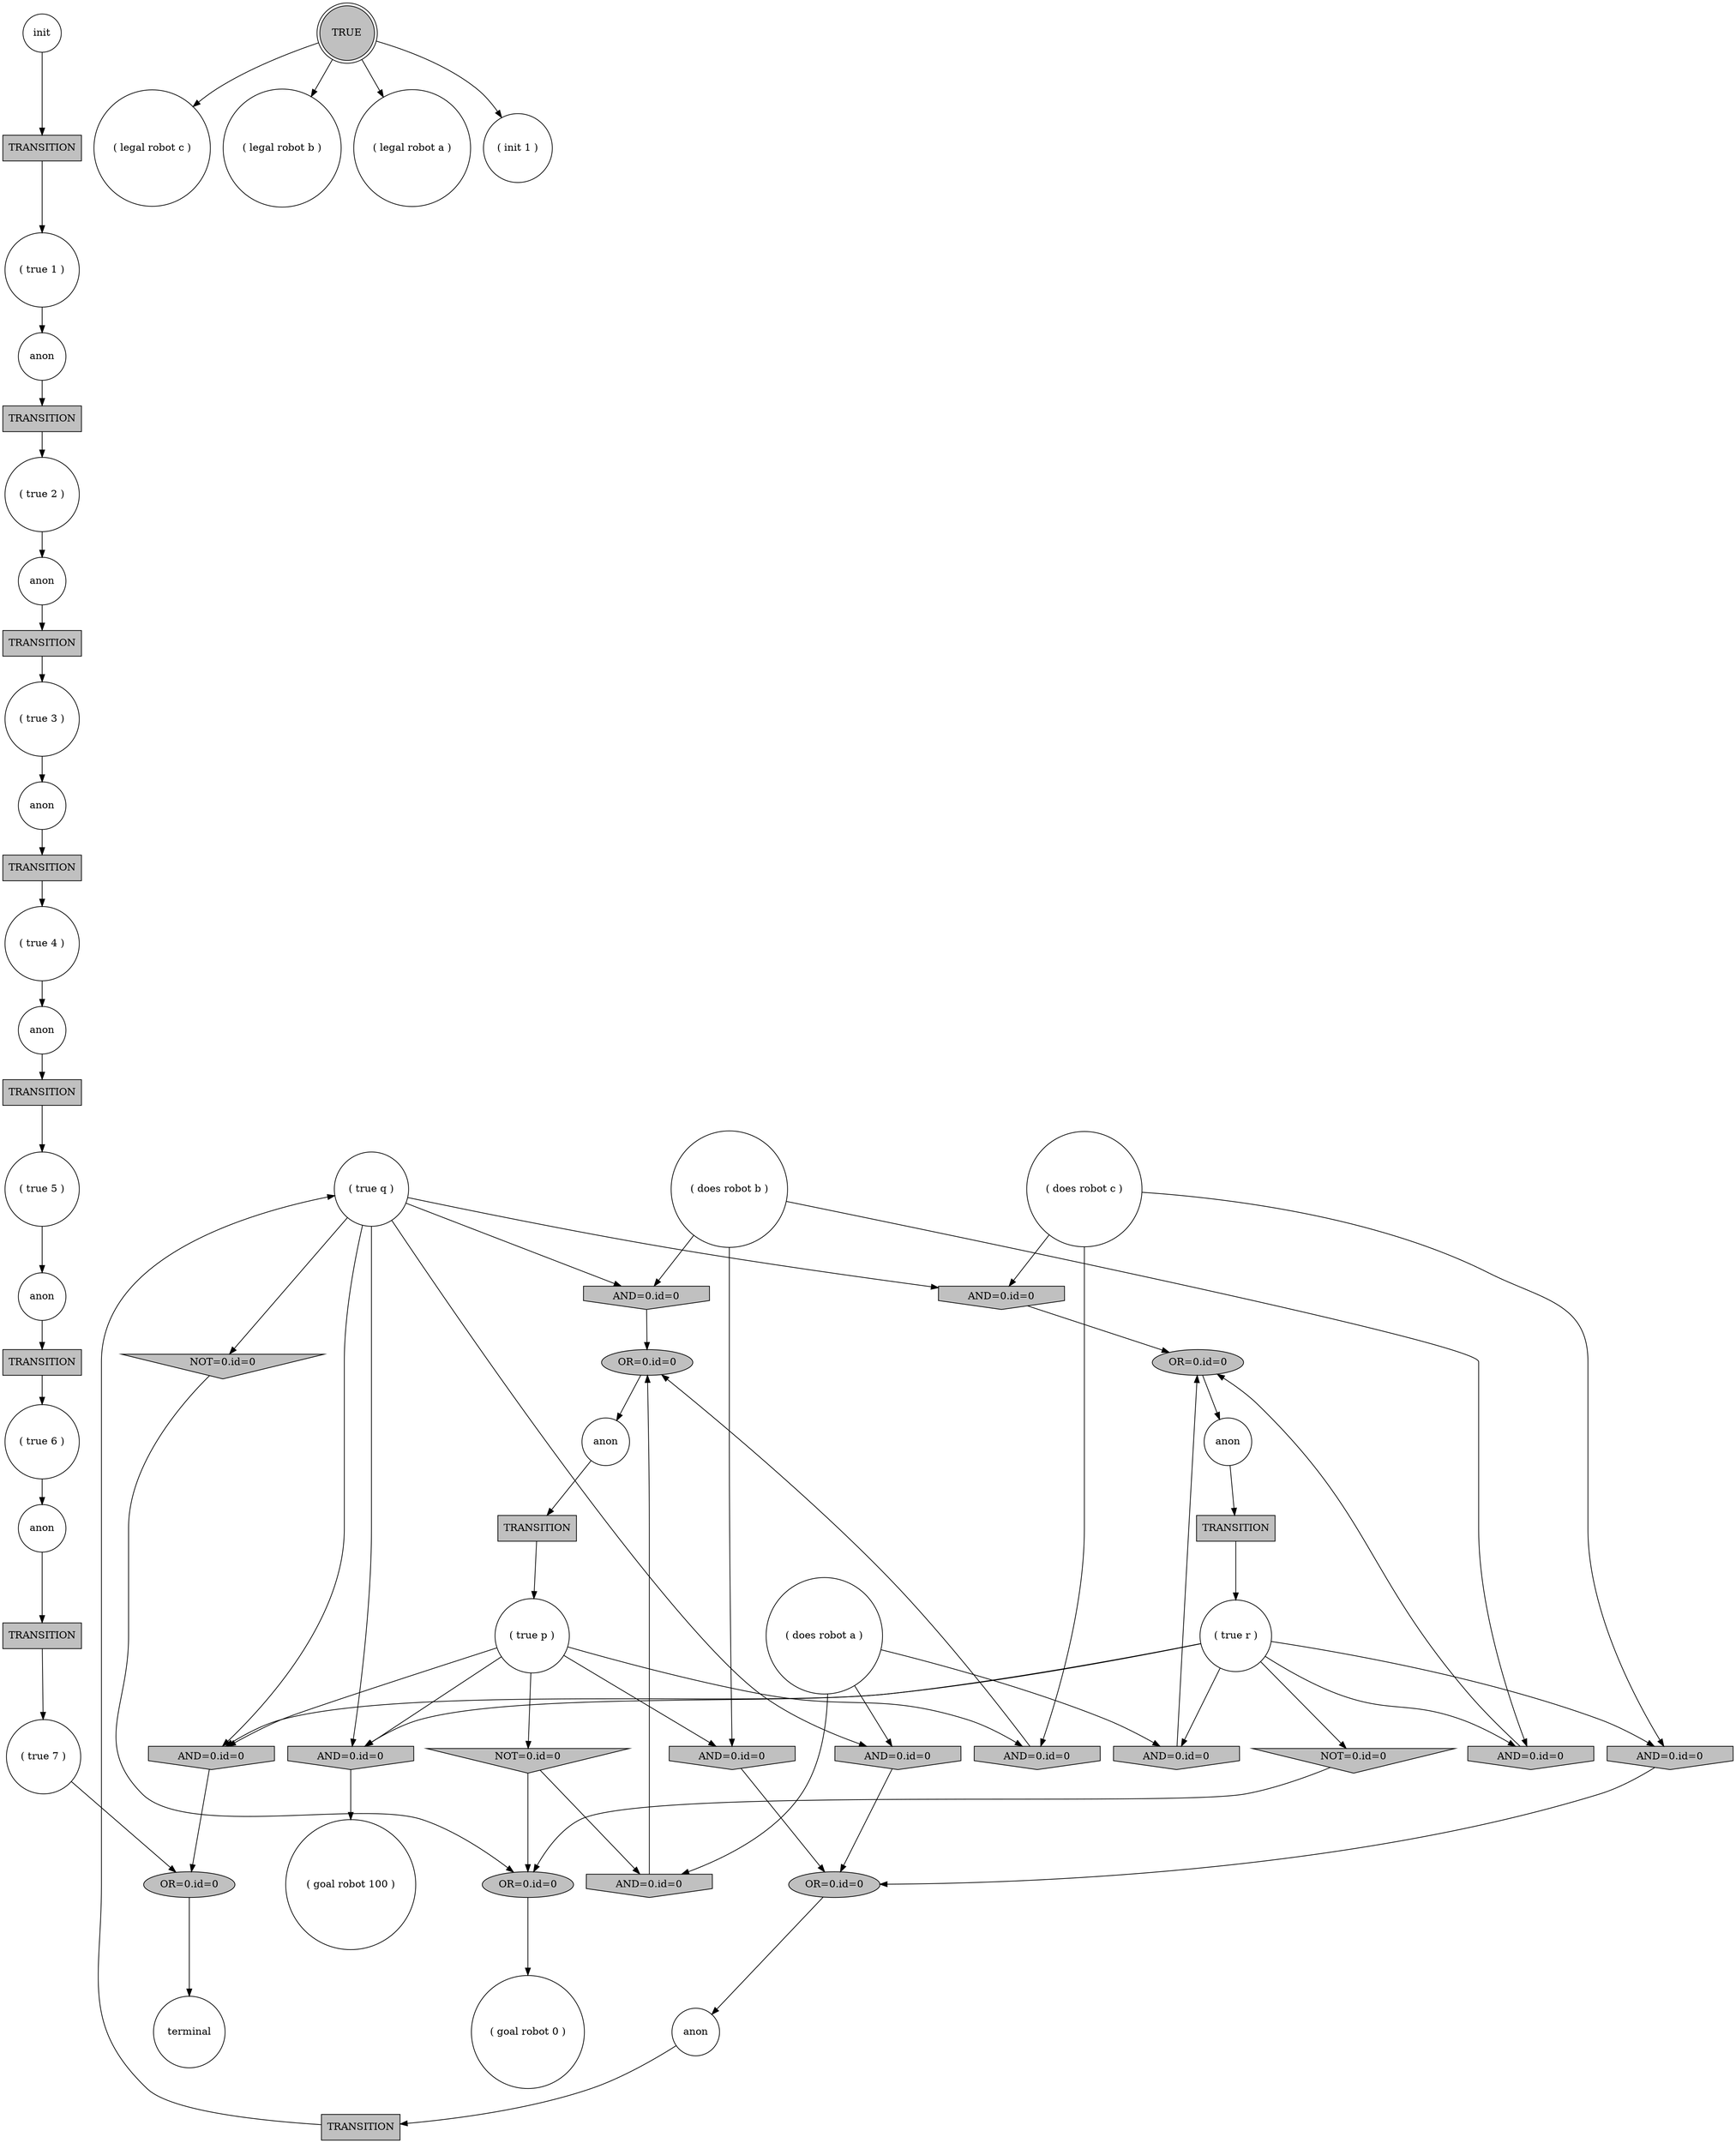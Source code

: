 digraph propNet
{
	"@65b3a032"[shape=circle, style= filled, fillcolor=white, label="( true q )"]; "@65b3a032"->"@5464f285"; "@65b3a032"->"@7718532a"; "@65b3a032"->"@1943d9c8"; "@65b3a032"->"@4d43bcb8"; "@65b3a032"->"@7f630f9f"; "@65b3a032"->"@2dfbc545"; 
	"@38b9babd"[shape=box, style= filled, fillcolor=grey, label="TRANSITION"]; "@38b9babd"->"@252ad222"; 
	"@1cfbab7e"[shape=circle, style= filled, fillcolor=white, label="anon"]; "@1cfbab7e"->"@44f938e2"; 
	"@2936d0be"[shape=circle, style= filled, fillcolor=white, label="anon"]; "@2936d0be"->"@5461cd87"; 
	"@252ad222"[shape=circle, style= filled, fillcolor=white, label="( true 5 )"]; "@252ad222"->"@677dc6d3"; 
	"@1943d9c8"[shape=invhouse, style= filled, fillcolor=grey, label="AND=0.id=0"]; "@1943d9c8"->"@61fb7da6"; 
	"@12abd320"[shape=ellipse, style= filled, fillcolor=grey, label="OR=0.id=0"]; "@12abd320"->"@52edd44"; 
	"@ccef0c1"[shape=circle, style= filled, fillcolor=white, label="( legal robot c )"]; 
	"@5494c884"[shape=box, style= filled, fillcolor=grey, label="TRANSITION"]; "@5494c884"->"@7f8df3a2"; 
	"@25c73450"[shape=circle, style= filled, fillcolor=white, label="( true 6 )"]; "@25c73450"->"@1721a2c9"; 
	"@21610b76"[shape=circle, style= filled, fillcolor=white, label="( true 4 )"]; "@21610b76"->"@4da9c1da"; 
	"@44f938e2"[shape=box, style= filled, fillcolor=grey, label="TRANSITION"]; "@44f938e2"->"@65b3a032"; 
	"@8a3f63f"[shape=invtriangle, style= filled, fillcolor=grey, label="NOT=0.id=0"]; "@8a3f63f"->"@12abd320"; 
	"@450d4c92"[shape=ellipse, style= filled, fillcolor=grey, label="OR=0.id=0"]; "@450d4c92"->"@291a7433"; 
	"@1cf6bbd2"[shape=doublecircle, style= filled, fillcolor=grey, label="TRUE"]; "@1cf6bbd2"->"@6f4181f5"; "@1cf6bbd2"->"@1e55aa6b"; "@1cf6bbd2"->"@254ff2a1"; "@1cf6bbd2"->"@ccef0c1"; 
	"@bf501d0"[shape=circle, style= filled, fillcolor=white, label="( true 2 )"]; "@bf501d0"->"@6061835b"; 
	"@6dab5fc"[shape=circle, style= filled, fillcolor=white, label="( does robot b )"]; "@6dab5fc"->"@489c506c"; "@6dab5fc"->"@5464f285"; "@6dab5fc"->"@1dc35309"; 
	"@50084020"[shape=circle, style= filled, fillcolor=white, label="( goal robot 100 )"]; 
	"@291a7433"[shape=circle, style= filled, fillcolor=white, label="anon"]; "@291a7433"->"@626e45d8"; 
	"@5392e1b9"[shape=box, style= filled, fillcolor=grey, label="TRANSITION"]; "@5392e1b9"->"@4dcf65e0"; 
	"@677dc6d3"[shape=circle, style= filled, fillcolor=white, label="anon"]; "@677dc6d3"->"@23a2bdcc"; 
	"@4dcf65e0"[shape=circle, style= filled, fillcolor=white, label="( true 1 )"]; "@4dcf65e0"->"@7c3127d7"; 
	"@7f8df3a2"[shape=circle, style= filled, fillcolor=white, label="( true 3 )"]; "@7f8df3a2"->"@2936d0be"; 
	"@7718532a"[shape=invhouse, style= filled, fillcolor=grey, label="AND=0.id=0"]; "@7718532a"->"@6cff042c"; 
	"@6f4181f5"[shape=circle, style= filled, fillcolor=white, label="( legal robot b )"]; 
	"@626e45d8"[shape=box, style= filled, fillcolor=grey, label="TRANSITION"]; "@626e45d8"->"@1fdbfa93"; 
	"@466281d4"[shape=invhouse, style= filled, fillcolor=grey, label="AND=0.id=0"]; "@466281d4"->"@450d4c92"; 
	"@6061835b"[shape=circle, style= filled, fillcolor=white, label="anon"]; "@6061835b"->"@5494c884"; 
	"@2dfbc545"[shape=invhouse, style= filled, fillcolor=grey, label="AND=0.id=0"]; "@2dfbc545"->"@3fa80d6a"; 
	"@1e55aa6b"[shape=circle, style= filled, fillcolor=white, label="( legal robot a )"]; 
	"@13f8ebc7"[shape=circle, style= filled, fillcolor=white, label="( does robot c )"]; "@13f8ebc7"->"@1e5710b4"; "@13f8ebc7"->"@607bcd97"; "@13f8ebc7"->"@2dfbc545"; 
	"@902b042"[shape=circle, style= filled, fillcolor=white, label="( true r )"]; "@902b042"->"@489c506c"; "@902b042"->"@1e5710b4"; "@902b042"->"@5983f7fb"; "@902b042"->"@1943d9c8"; "@902b042"->"@4d43bcb8"; "@902b042"->"@8a3f63f"; 
	"@3fa80d6a"[shape=ellipse, style= filled, fillcolor=grey, label="OR=0.id=0"]; "@3fa80d6a"->"@36ea1f12"; 
	"@1fdbfa93"[shape=circle, style= filled, fillcolor=white, label="( true p )"]; "@1fdbfa93"->"@5678e12f"; "@1fdbfa93"->"@1dc35309"; "@1fdbfa93"->"@1943d9c8"; "@1fdbfa93"->"@4d43bcb8"; "@1fdbfa93"->"@607bcd97"; 
	"@1dc35309"[shape=invhouse, style= filled, fillcolor=grey, label="AND=0.id=0"]; "@1dc35309"->"@6cff042c"; 
	"@32154658"[shape=box, style= filled, fillcolor=grey, label="TRANSITION"]; "@32154658"->"@bf501d0"; 
	"@6cff042c"[shape=ellipse, style= filled, fillcolor=grey, label="OR=0.id=0"]; "@6cff042c"->"@1cfbab7e"; 
	"@21b0dde3"[shape=circle, style= filled, fillcolor=white, label="init"]; "@21b0dde3"->"@5392e1b9"; 
	"@360d42d9"[shape=circle, style= filled, fillcolor=white, label="( true 7 )"]; "@360d42d9"->"@61fb7da6"; 
	"@75576d81"[shape=circle, style= filled, fillcolor=white, label="( does robot a )"]; "@75576d81"->"@7718532a"; "@75576d81"->"@466281d4"; "@75576d81"->"@5983f7fb"; 
	"@5678e12f"[shape=invtriangle, style= filled, fillcolor=grey, label="NOT=0.id=0"]; "@5678e12f"->"@466281d4"; "@5678e12f"->"@12abd320"; 
	"@61fb7da6"[shape=ellipse, style= filled, fillcolor=grey, label="OR=0.id=0"]; "@61fb7da6"->"@11843fdb"; 
	"@11843fdb"[shape=circle, style= filled, fillcolor=white, label="terminal"]; 
	"@5464f285"[shape=invhouse, style= filled, fillcolor=grey, label="AND=0.id=0"]; "@5464f285"->"@450d4c92"; 
	"@1e5710b4"[shape=invhouse, style= filled, fillcolor=grey, label="AND=0.id=0"]; "@1e5710b4"->"@6cff042c"; 
	"@7c3127d7"[shape=circle, style= filled, fillcolor=white, label="anon"]; "@7c3127d7"->"@32154658"; 
	"@5461cd87"[shape=box, style= filled, fillcolor=grey, label="TRANSITION"]; "@5461cd87"->"@21610b76"; 
	"@1721a2c9"[shape=circle, style= filled, fillcolor=white, label="anon"]; "@1721a2c9"->"@20861f73"; 
	"@52edd44"[shape=circle, style= filled, fillcolor=white, label="( goal robot 0 )"]; 
	"@607bcd97"[shape=invhouse, style= filled, fillcolor=grey, label="AND=0.id=0"]; "@607bcd97"->"@450d4c92"; 
	"@23a2bdcc"[shape=box, style= filled, fillcolor=grey, label="TRANSITION"]; "@23a2bdcc"->"@25c73450"; 
	"@254ff2a1"[shape=circle, style= filled, fillcolor=white, label="( init 1 )"]; 
	"@489c506c"[shape=invhouse, style= filled, fillcolor=grey, label="AND=0.id=0"]; "@489c506c"->"@3fa80d6a"; 
	"@31600e92"[shape=box, style= filled, fillcolor=grey, label="TRANSITION"]; "@31600e92"->"@902b042"; 
	"@4da9c1da"[shape=circle, style= filled, fillcolor=white, label="anon"]; "@4da9c1da"->"@38b9babd"; 
	"@20861f73"[shape=box, style= filled, fillcolor=grey, label="TRANSITION"]; "@20861f73"->"@360d42d9"; 
	"@36ea1f12"[shape=circle, style= filled, fillcolor=white, label="anon"]; "@36ea1f12"->"@31600e92"; 
	"@5983f7fb"[shape=invhouse, style= filled, fillcolor=grey, label="AND=0.id=0"]; "@5983f7fb"->"@3fa80d6a"; 
	"@4d43bcb8"[shape=invhouse, style= filled, fillcolor=grey, label="AND=0.id=0"]; "@4d43bcb8"->"@50084020"; 
	"@7f630f9f"[shape=invtriangle, style= filled, fillcolor=grey, label="NOT=0.id=0"]; "@7f630f9f"->"@12abd320"; 
}